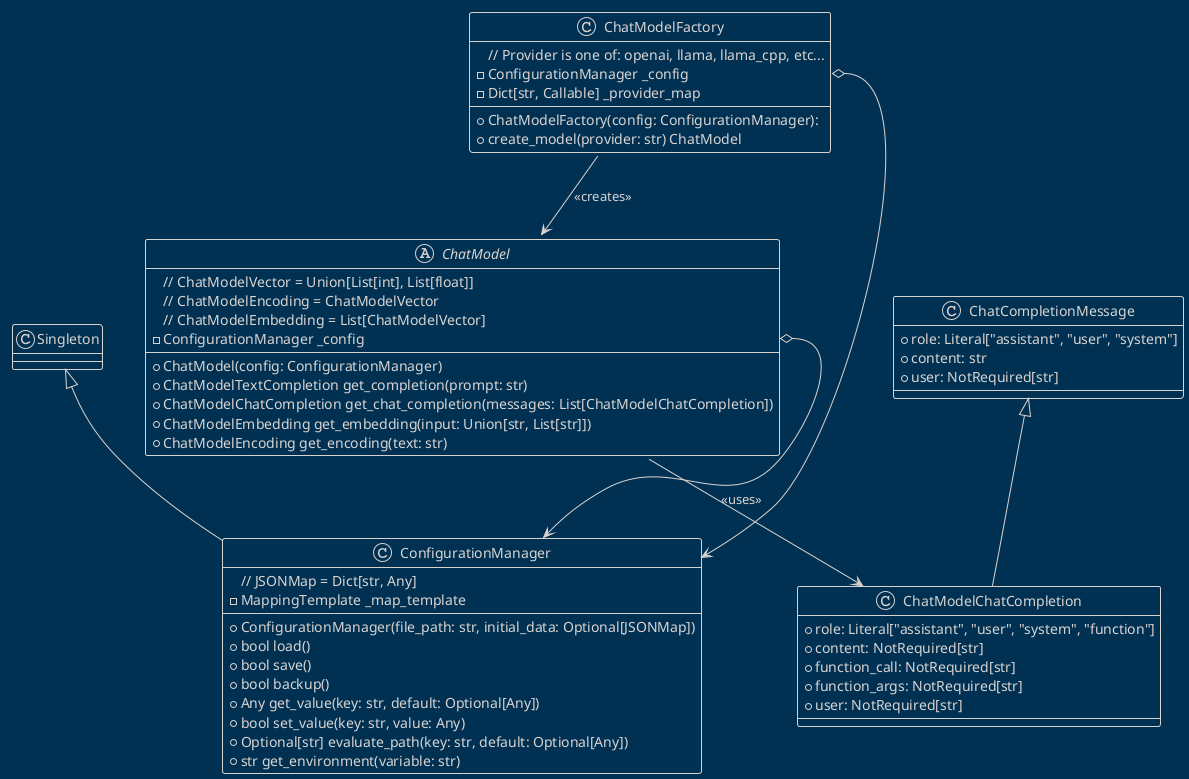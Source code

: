 @startuml ChatModel
!theme blueprint

' docs/diagrams/plantuml/chat_model.puml

class ConfigurationManager extends Singleton {
    // JSONMap = Dict[str, Any]
    - MappingTemplate _map_template
    + ConfigurationManager(file_path: str, initial_data: Optional[JSONMap])
    + bool load()
    + bool save()
    + bool backup()
    + Any get_value(key: str, default: Optional[Any])
    + bool set_value(key: str, value: Any)
    + Optional[str] evaluate_path(key: str, default: Optional[Any])
    + str get_environment(variable: str)
}

class ChatCompletionMessage {
    + role: Literal["assistant", "user", "system"]
    + content: str
    + user: NotRequired[str]
}

class ChatModelChatCompletion extends ChatCompletionMessage {
    + role: Literal["assistant", "user", "system", "function"]
    + content: NotRequired[str]
    + function_call: NotRequired[str]
    + function_args: NotRequired[str]
    + user: NotRequired[str]
}

abstract class ChatModel {
    // ChatModelVector = Union[List[int], List[float]]
    // ChatModelEncoding = ChatModelVector
    // ChatModelEmbedding = List[ChatModelVector]
    - ConfigurationManager _config
    + ChatModel(config: ConfigurationManager)
    + ChatModelTextCompletion get_completion(prompt: str)
    + ChatModelChatCompletion get_chat_completion(messages: List[ChatModelChatCompletion])
    + ChatModelEmbedding get_embedding(input: Union[str, List[str]])
    + ChatModelEncoding get_encoding(text: str)
}

class ChatModelFactory {
    // Provider is one of: openai, llama, llama_cpp, etc...
    - ConfigurationManager _config
    - Dict[str, Callable] _provider_map
    + ChatModelFactory(config: ConfigurationManager):
    + create_model(provider: str) ChatModel
}

ChatModelFactory --> ChatModel : <<creates>>
ChatModelFactory::_config o--> ConfigurationManager
ChatModel::_config o--> ConfigurationManager
ChatModel --> ChatModelChatCompletion : <<uses>>

@enduml